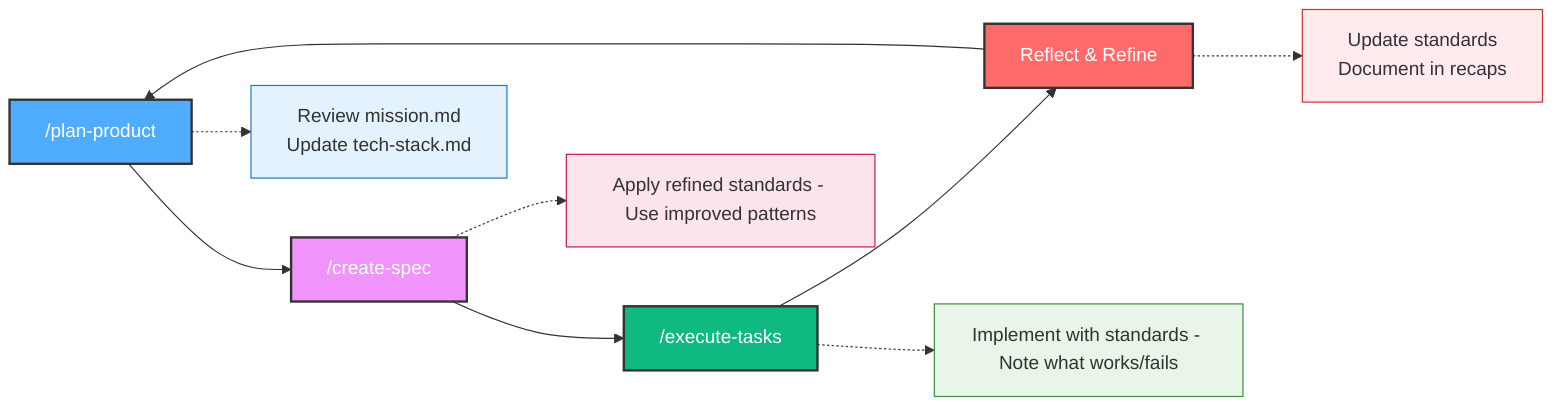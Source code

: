 graph LR
    A["/plan-product"] --> B["/create-spec"]
    B --> C["/execute-tasks"]
    C --> D["Reflect & Refine"]
    D --> A
    
    A -.-> A1["Review mission.md<br/>Update tech-stack.md"]
    B -.-> B1["Apply refined standards - Use improved patterns"]
    C -.-> C1["Implement with standards - Note what works/fails"]
    D -.-> D1["Update standards<br/>Document in recaps"]
    
    style A fill:#4facfe,stroke:#333,stroke-width:2px,color:#fff
    style B fill:#f093fb,stroke:#333,stroke-width:2px,color:#fff
    style C fill:#10b981,stroke:#333,stroke-width:2px,color:#fff
    style D fill:#ff6b6b,stroke:#333,stroke-width:2px,color:#fff
    style A1 fill:#e3f2fd,stroke:#1976d2,stroke-width:1px
    style B1 fill:#fce4ec,stroke:#c2185b,stroke-width:1px
    style C1 fill:#e8f5e8,stroke:#388e3c,stroke-width:1px
    style D1 fill:#ffebee,stroke:#d32f2f,stroke-width:1px